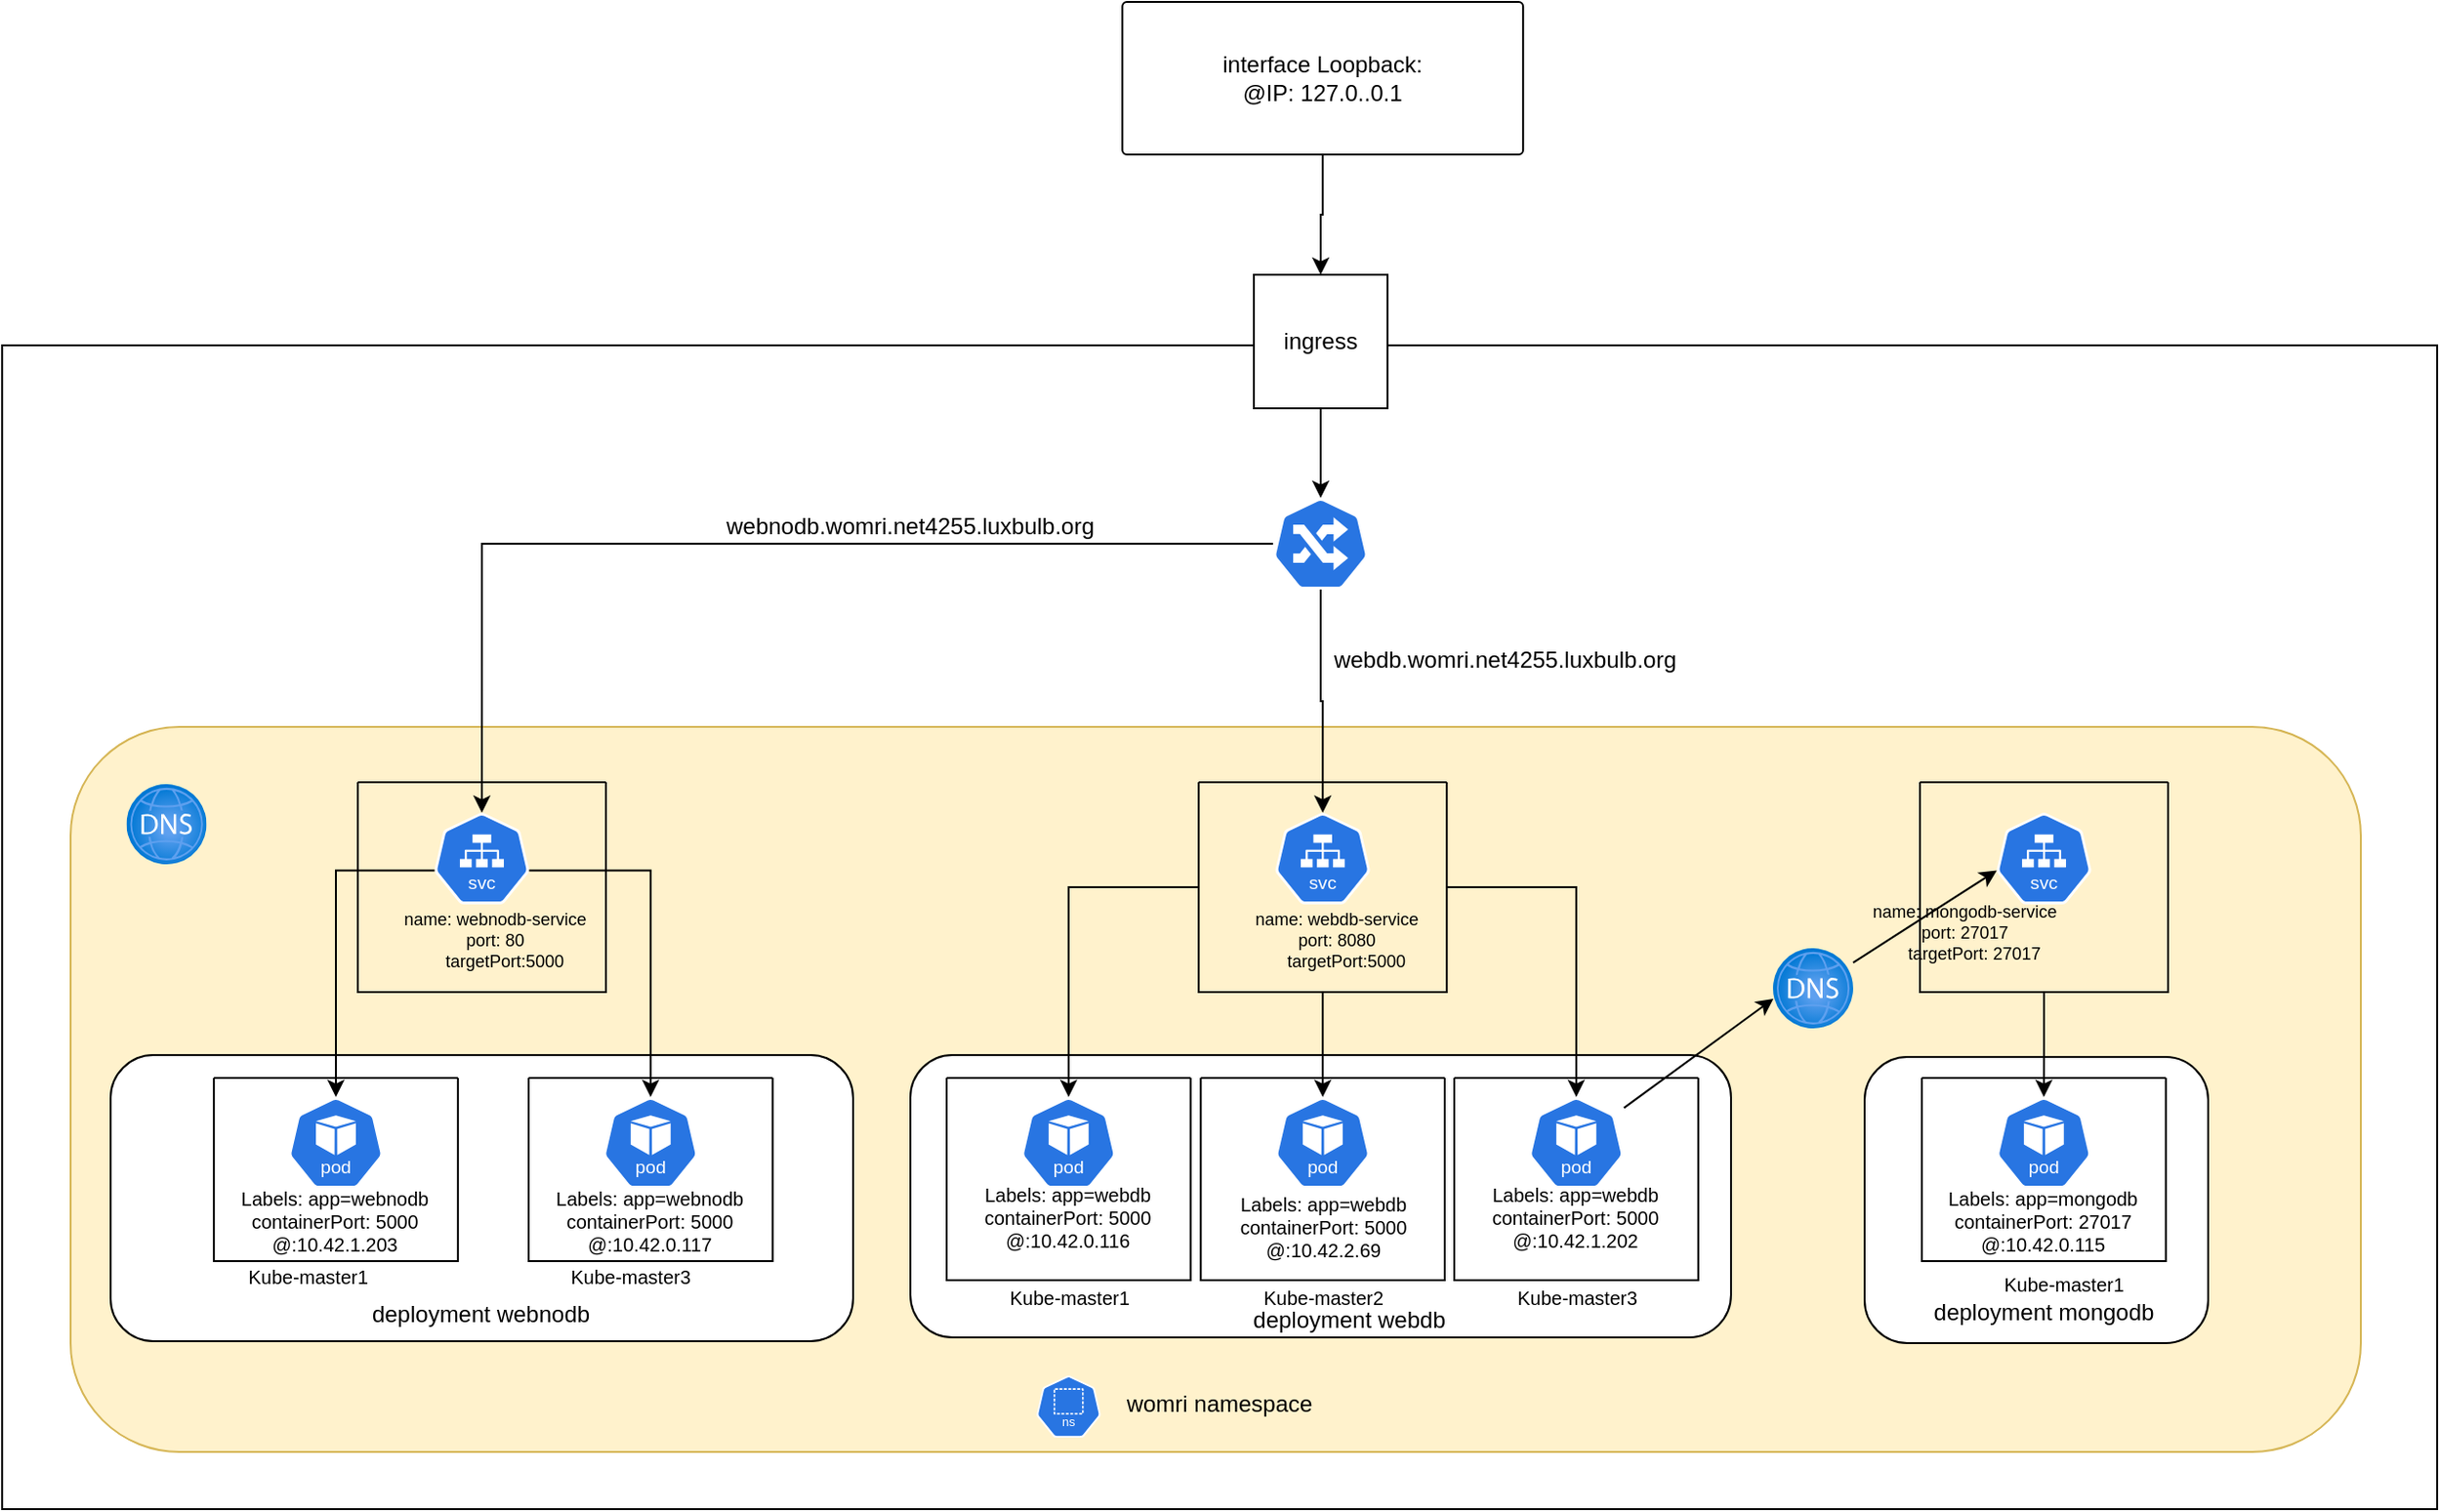 <mxfile version="26.0.6">
  <diagram name="Page-1" id="VGRE9XAm4ebTaFkSzv2c">
    <mxGraphModel dx="1774" dy="703" grid="1" gridSize="10" guides="1" tooltips="1" connect="1" arrows="1" fold="1" page="1" pageScale="1" pageWidth="827" pageHeight="1169" math="0" shadow="0">
      <root>
        <mxCell id="0" />
        <mxCell id="1" parent="0" />
        <mxCell id="NJ8k7pqyAerXRgGE-ooP-31" value="" style="rounded=0;whiteSpace=wrap;html=1;movable=1;resizable=1;rotatable=1;deletable=1;editable=1;locked=0;connectable=1;" parent="1" vertex="1">
          <mxGeometry x="204.12" y="940" width="1275.88" height="610" as="geometry" />
        </mxCell>
        <mxCell id="NJ8k7pqyAerXRgGE-ooP-50" value="" style="rounded=1;whiteSpace=wrap;html=1;fillColor=#fff2cc;strokeColor=#d6b656;" parent="1" vertex="1">
          <mxGeometry x="240" y="1140" width="1200" height="380" as="geometry" />
        </mxCell>
        <mxCell id="NJ8k7pqyAerXRgGE-ooP-42" value="" style="rounded=1;whiteSpace=wrap;html=1;" parent="1" vertex="1">
          <mxGeometry x="260.95" y="1312" width="389.05" height="150" as="geometry" />
        </mxCell>
        <mxCell id="lyOGxX3GUmgtbrkiLBmO-42" style="edgeStyle=orthogonalEdgeStyle;rounded=0;orthogonalLoop=1;jettySize=auto;html=1;exitX=0.5;exitY=1;exitDx=0;exitDy=0;entryX=0.5;entryY=0;entryDx=0;entryDy=0;" parent="1" source="NJ8k7pqyAerXRgGE-ooP-2" target="NJ8k7pqyAerXRgGE-ooP-14" edge="1">
          <mxGeometry relative="1" as="geometry" />
        </mxCell>
        <mxCell id="NJ8k7pqyAerXRgGE-ooP-2" value="interface Loopback:&lt;div&gt;@IP: 127.0..0.1&lt;/div&gt;" style="rounded=1;whiteSpace=wrap;html=1;arcSize=3;" parent="1" vertex="1">
          <mxGeometry x="791.08" y="760" width="210" height="80" as="geometry" />
        </mxCell>
        <mxCell id="NJ8k7pqyAerXRgGE-ooP-10" value="" style="swimlane;startSize=0;" parent="1" vertex="1">
          <mxGeometry x="390.48" y="1169" width="130" height="110" as="geometry" />
        </mxCell>
        <mxCell id="NJ8k7pqyAerXRgGE-ooP-22" value="" style="aspect=fixed;sketch=0;html=1;dashed=0;whitespace=wrap;verticalLabelPosition=bottom;verticalAlign=top;fillColor=#2875E2;strokeColor=#ffffff;points=[[0.005,0.63,0],[0.1,0.2,0],[0.9,0.2,0],[0.5,0,0],[0.995,0.63,0],[0.72,0.99,0],[0.5,1,0],[0.28,0.99,0]];shape=mxgraph.kubernetes.icon2;kubernetesLabel=1;prIcon=svc" parent="NJ8k7pqyAerXRgGE-ooP-10" vertex="1">
          <mxGeometry x="40.003" y="16" width="50" height="48" as="geometry" />
        </mxCell>
        <mxCell id="NJ8k7pqyAerXRgGE-ooP-34" value="&lt;div&gt;name:&amp;nbsp;webnodb-service&lt;/div&gt;&lt;div&gt;port: 80&lt;/div&gt;&lt;div&gt;&amp;nbsp; &amp;nbsp; targetPort:5000&lt;/div&gt;" style="text;strokeColor=none;align=center;fillColor=none;html=1;verticalAlign=middle;whiteSpace=wrap;rounded=0;fontSize=9;" parent="NJ8k7pqyAerXRgGE-ooP-10" vertex="1">
          <mxGeometry x="19.92" y="68" width="105.08" height="30" as="geometry" />
        </mxCell>
        <mxCell id="lyOGxX3GUmgtbrkiLBmO-43" style="edgeStyle=orthogonalEdgeStyle;rounded=0;orthogonalLoop=1;jettySize=auto;html=1;exitX=0.5;exitY=1;exitDx=0;exitDy=0;" parent="1" source="NJ8k7pqyAerXRgGE-ooP-14" target="lyOGxX3GUmgtbrkiLBmO-41" edge="1">
          <mxGeometry relative="1" as="geometry" />
        </mxCell>
        <mxCell id="NJ8k7pqyAerXRgGE-ooP-14" value="ingress" style="whiteSpace=wrap;html=1;aspect=fixed;" parent="1" vertex="1">
          <mxGeometry x="860" y="903" width="70" height="70" as="geometry" />
        </mxCell>
        <mxCell id="NJ8k7pqyAerXRgGE-ooP-28" value="" style="swimlane;startSize=0;fontStyle=0" parent="1" vertex="1">
          <mxGeometry x="315.077" y="1324" width="127.84" height="96" as="geometry" />
        </mxCell>
        <mxCell id="NJ8k7pqyAerXRgGE-ooP-24" value="" style="aspect=fixed;sketch=0;html=1;dashed=0;whitespace=wrap;verticalLabelPosition=bottom;verticalAlign=top;fillColor=#2875E2;strokeColor=#ffffff;points=[[0.005,0.63,0],[0.1,0.2,0],[0.9,0.2,0],[0.5,0,0],[0.995,0.63,0],[0.72,0.99,0],[0.5,1,0],[0.28,0.99,0]];shape=mxgraph.kubernetes.icon2;kubernetesLabel=1;prIcon=pod" parent="NJ8k7pqyAerXRgGE-ooP-28" vertex="1">
          <mxGeometry x="38.923" y="10" width="50" height="48" as="geometry" />
        </mxCell>
        <mxCell id="NJ8k7pqyAerXRgGE-ooP-32" value="" style="aspect=fixed;sketch=0;html=1;dashed=0;whitespace=wrap;verticalLabelPosition=bottom;verticalAlign=top;fillColor=#2875E2;strokeColor=#ffffff;points=[[0.005,0.63,0],[0.1,0.2,0],[0.9,0.2,0],[0.5,0,0],[0.995,0.63,0],[0.72,0.99,0],[0.5,1,0],[0.28,0.99,0]];shape=mxgraph.kubernetes.icon2;kubernetesLabel=1;prIcon=ns" parent="1" vertex="1">
          <mxGeometry x="745.96" y="1480" width="33.92" height="32.56" as="geometry" />
        </mxCell>
        <mxCell id="NJ8k7pqyAerXRgGE-ooP-33" value="womri namespace" style="text;strokeColor=none;align=center;fillColor=none;html=1;verticalAlign=middle;whiteSpace=wrap;rounded=0;" parent="1" vertex="1">
          <mxGeometry x="782.06" y="1480" width="120" height="30" as="geometry" />
        </mxCell>
        <mxCell id="NJ8k7pqyAerXRgGE-ooP-37" value="&lt;div&gt;&lt;div&gt;Labels:&amp;nbsp;app=webnodb&lt;/div&gt;&lt;/div&gt;containerPort: 5000&lt;div&gt;@:10.42.1.203&lt;/div&gt;" style="text;strokeColor=none;align=center;fillColor=none;html=1;verticalAlign=middle;whiteSpace=wrap;rounded=0;fontSize=10;" parent="1" vertex="1">
          <mxGeometry x="323.49" y="1384" width="111.01" height="30" as="geometry" />
        </mxCell>
        <mxCell id="NJ8k7pqyAerXRgGE-ooP-38" value="" style="image;aspect=fixed;html=1;points=[];align=center;fontSize=12;image=img/lib/azure2/networking/DNS_Zones.svg;" parent="1" vertex="1">
          <mxGeometry x="269.25" y="1170" width="42" height="42" as="geometry" />
        </mxCell>
        <mxCell id="NJ8k7pqyAerXRgGE-ooP-43" value="deployment&amp;nbsp;webnodb" style="text;strokeColor=none;align=center;fillColor=none;html=1;verticalAlign=middle;whiteSpace=wrap;rounded=0;rotation=0;" parent="1" vertex="1">
          <mxGeometry x="425.48" y="1433" width="60" height="30" as="geometry" />
        </mxCell>
        <mxCell id="NJ8k7pqyAerXRgGE-ooP-45" value="" style="swimlane;startSize=0;fontStyle=0" parent="1" vertex="1">
          <mxGeometry x="479.997" y="1324" width="127.84" height="96" as="geometry" />
        </mxCell>
        <mxCell id="NJ8k7pqyAerXRgGE-ooP-46" value="" style="aspect=fixed;sketch=0;html=1;dashed=0;whitespace=wrap;verticalLabelPosition=bottom;verticalAlign=top;fillColor=#2875E2;strokeColor=#ffffff;points=[[0.005,0.63,0],[0.1,0.2,0],[0.9,0.2,0],[0.5,0,0],[0.995,0.63,0],[0.72,0.99,0],[0.5,1,0],[0.28,0.99,0]];shape=mxgraph.kubernetes.icon2;kubernetesLabel=1;prIcon=pod" parent="NJ8k7pqyAerXRgGE-ooP-45" vertex="1">
          <mxGeometry x="38.923" y="10" width="50" height="48" as="geometry" />
        </mxCell>
        <mxCell id="NJ8k7pqyAerXRgGE-ooP-47" value="&lt;div&gt;Labels:&amp;nbsp;app=webnodb&lt;/div&gt;containerPort: 5000&lt;div&gt;@:10.42.0.117&lt;/div&gt;" style="text;strokeColor=none;align=center;fillColor=none;html=1;verticalAlign=middle;whiteSpace=wrap;rounded=0;fontSize=10;" parent="NJ8k7pqyAerXRgGE-ooP-45" vertex="1">
          <mxGeometry x="8.413" y="60" width="111.01" height="30" as="geometry" />
        </mxCell>
        <mxCell id="NJ8k7pqyAerXRgGE-ooP-48" style="edgeStyle=orthogonalEdgeStyle;rounded=0;orthogonalLoop=1;jettySize=auto;html=1;exitX=0.995;exitY=0.63;exitDx=0;exitDy=0;exitPerimeter=0;" parent="1" source="NJ8k7pqyAerXRgGE-ooP-22" target="NJ8k7pqyAerXRgGE-ooP-46" edge="1">
          <mxGeometry relative="1" as="geometry" />
        </mxCell>
        <mxCell id="NJ8k7pqyAerXRgGE-ooP-49" style="edgeStyle=orthogonalEdgeStyle;rounded=0;orthogonalLoop=1;jettySize=auto;html=1;exitX=0.005;exitY=0.63;exitDx=0;exitDy=0;exitPerimeter=0;entryX=0.5;entryY=0;entryDx=0;entryDy=0;entryPerimeter=0;" parent="1" source="NJ8k7pqyAerXRgGE-ooP-22" target="NJ8k7pqyAerXRgGE-ooP-24" edge="1">
          <mxGeometry relative="1" as="geometry" />
        </mxCell>
        <mxCell id="lyOGxX3GUmgtbrkiLBmO-2" value="" style="swimlane;startSize=0;" parent="1" vertex="1">
          <mxGeometry x="831.08" y="1169" width="130" height="110" as="geometry" />
        </mxCell>
        <mxCell id="lyOGxX3GUmgtbrkiLBmO-3" value="" style="aspect=fixed;sketch=0;html=1;dashed=0;whitespace=wrap;verticalLabelPosition=bottom;verticalAlign=top;fillColor=#2875E2;strokeColor=#ffffff;points=[[0.005,0.63,0],[0.1,0.2,0],[0.9,0.2,0],[0.5,0,0],[0.995,0.63,0],[0.72,0.99,0],[0.5,1,0],[0.28,0.99,0]];shape=mxgraph.kubernetes.icon2;kubernetesLabel=1;prIcon=svc" parent="lyOGxX3GUmgtbrkiLBmO-2" vertex="1">
          <mxGeometry x="40.003" y="16" width="50" height="48" as="geometry" />
        </mxCell>
        <mxCell id="lyOGxX3GUmgtbrkiLBmO-4" value="&lt;div&gt;name:&amp;nbsp;webdb-service&lt;/div&gt;&lt;div&gt;port: 8080&lt;/div&gt;&lt;div&gt;&amp;nbsp; &amp;nbsp; targetPort:5000&lt;/div&gt;" style="text;strokeColor=none;align=center;fillColor=none;html=1;verticalAlign=middle;whiteSpace=wrap;rounded=0;fontSize=9;" parent="lyOGxX3GUmgtbrkiLBmO-2" vertex="1">
          <mxGeometry x="19.92" y="68" width="105.08" height="30" as="geometry" />
        </mxCell>
        <mxCell id="lyOGxX3GUmgtbrkiLBmO-5" value="" style="swimlane;startSize=0;" parent="1" vertex="1">
          <mxGeometry x="1209" y="1169" width="130" height="110" as="geometry" />
        </mxCell>
        <mxCell id="lyOGxX3GUmgtbrkiLBmO-6" value="" style="aspect=fixed;sketch=0;html=1;dashed=0;whitespace=wrap;verticalLabelPosition=bottom;verticalAlign=top;fillColor=#2875E2;strokeColor=#ffffff;points=[[0.005,0.63,0],[0.1,0.2,0],[0.9,0.2,0],[0.5,0,0],[0.995,0.63,0],[0.72,0.99,0],[0.5,1,0],[0.28,0.99,0]];shape=mxgraph.kubernetes.icon2;kubernetesLabel=1;prIcon=svc" parent="lyOGxX3GUmgtbrkiLBmO-5" vertex="1">
          <mxGeometry x="40.003" y="16" width="50" height="48" as="geometry" />
        </mxCell>
        <mxCell id="lyOGxX3GUmgtbrkiLBmO-7" value="&lt;div&gt;name: mongodb-service&lt;/div&gt;&lt;div&gt;port:&amp;nbsp;27017&lt;/div&gt;&lt;div&gt;&amp;nbsp; &amp;nbsp; targetPort:&amp;nbsp;27017&lt;/div&gt;" style="text;strokeColor=none;align=center;fillColor=none;html=1;verticalAlign=middle;whiteSpace=wrap;rounded=0;fontSize=9;" parent="lyOGxX3GUmgtbrkiLBmO-5" vertex="1">
          <mxGeometry x="-29" y="64" width="105.08" height="30" as="geometry" />
        </mxCell>
        <mxCell id="lyOGxX3GUmgtbrkiLBmO-12" value="" style="rounded=1;whiteSpace=wrap;html=1;" parent="1" vertex="1">
          <mxGeometry x="680" y="1312" width="430" height="148" as="geometry" />
        </mxCell>
        <mxCell id="lyOGxX3GUmgtbrkiLBmO-13" value="deployment&amp;nbsp;webdb" style="text;strokeColor=none;align=center;fillColor=none;html=1;verticalAlign=middle;whiteSpace=wrap;rounded=0;rotation=0;" parent="1" vertex="1">
          <mxGeometry x="880" y="1440" width="60" height="22" as="geometry" />
        </mxCell>
        <mxCell id="lyOGxX3GUmgtbrkiLBmO-15" value="" style="swimlane;startSize=0;fontStyle=0" parent="1" vertex="1">
          <mxGeometry x="699" y="1324" width="127.84" height="106" as="geometry" />
        </mxCell>
        <mxCell id="lyOGxX3GUmgtbrkiLBmO-16" value="" style="aspect=fixed;sketch=0;html=1;dashed=0;whitespace=wrap;verticalLabelPosition=bottom;verticalAlign=top;fillColor=#2875E2;strokeColor=#ffffff;points=[[0.005,0.63,0],[0.1,0.2,0],[0.9,0.2,0],[0.5,0,0],[0.995,0.63,0],[0.72,0.99,0],[0.5,1,0],[0.28,0.99,0]];shape=mxgraph.kubernetes.icon2;kubernetesLabel=1;prIcon=pod" parent="lyOGxX3GUmgtbrkiLBmO-15" vertex="1">
          <mxGeometry x="38.923" y="10" width="50" height="48" as="geometry" />
        </mxCell>
        <mxCell id="lyOGxX3GUmgtbrkiLBmO-17" value="&lt;div&gt;&lt;div&gt;Labels:&amp;nbsp;app=webdb&lt;/div&gt;&lt;/div&gt;containerPort: 5000&lt;div&gt;@:10.42.0.116&lt;/div&gt;" style="text;strokeColor=none;align=center;fillColor=none;html=1;verticalAlign=middle;whiteSpace=wrap;rounded=0;fontSize=10;" parent="lyOGxX3GUmgtbrkiLBmO-15" vertex="1">
          <mxGeometry x="8.413" y="58" width="111.01" height="30" as="geometry" />
        </mxCell>
        <mxCell id="lyOGxX3GUmgtbrkiLBmO-18" value="" style="swimlane;startSize=0;fontStyle=0" parent="1" vertex="1">
          <mxGeometry x="832.16" y="1324" width="127.84" height="106" as="geometry" />
        </mxCell>
        <mxCell id="lyOGxX3GUmgtbrkiLBmO-19" value="" style="aspect=fixed;sketch=0;html=1;dashed=0;whitespace=wrap;verticalLabelPosition=bottom;verticalAlign=top;fillColor=#2875E2;strokeColor=#ffffff;points=[[0.005,0.63,0],[0.1,0.2,0],[0.9,0.2,0],[0.5,0,0],[0.995,0.63,0],[0.72,0.99,0],[0.5,1,0],[0.28,0.99,0]];shape=mxgraph.kubernetes.icon2;kubernetesLabel=1;prIcon=pod" parent="lyOGxX3GUmgtbrkiLBmO-18" vertex="1">
          <mxGeometry x="38.923" y="10" width="50" height="48" as="geometry" />
        </mxCell>
        <mxCell id="lyOGxX3GUmgtbrkiLBmO-22" value="&lt;div&gt;Labels:&amp;nbsp;app=webdb&lt;/div&gt;containerPort: 5000&lt;div&gt;@:10.42.2.69&lt;/div&gt;" style="text;strokeColor=none;align=center;fillColor=none;html=1;verticalAlign=middle;whiteSpace=wrap;rounded=0;fontSize=10;" parent="lyOGxX3GUmgtbrkiLBmO-18" vertex="1">
          <mxGeometry x="8.41" y="66" width="111.01" height="24" as="geometry" />
        </mxCell>
        <mxCell id="lyOGxX3GUmgtbrkiLBmO-20" value="" style="swimlane;startSize=0;fontStyle=0" parent="1" vertex="1">
          <mxGeometry x="965" y="1324" width="127.84" height="106" as="geometry" />
        </mxCell>
        <mxCell id="lyOGxX3GUmgtbrkiLBmO-21" value="" style="aspect=fixed;sketch=0;html=1;dashed=0;whitespace=wrap;verticalLabelPosition=bottom;verticalAlign=top;fillColor=#2875E2;strokeColor=#ffffff;points=[[0.005,0.63,0],[0.1,0.2,0],[0.9,0.2,0],[0.5,0,0],[0.995,0.63,0],[0.72,0.99,0],[0.5,1,0],[0.28,0.99,0]];shape=mxgraph.kubernetes.icon2;kubernetesLabel=1;prIcon=pod" parent="lyOGxX3GUmgtbrkiLBmO-20" vertex="1">
          <mxGeometry x="38.923" y="10" width="50" height="48" as="geometry" />
        </mxCell>
        <mxCell id="lyOGxX3GUmgtbrkiLBmO-23" value="&lt;div&gt;Labels:&amp;nbsp;app=webdb&lt;/div&gt;containerPort: 5000&lt;div&gt;@:10.42.1.202&lt;/div&gt;" style="text;strokeColor=none;align=center;fillColor=none;html=1;verticalAlign=middle;whiteSpace=wrap;rounded=0;fontSize=10;" parent="lyOGxX3GUmgtbrkiLBmO-20" vertex="1">
          <mxGeometry x="8.41" y="58" width="111.01" height="30" as="geometry" />
        </mxCell>
        <mxCell id="lyOGxX3GUmgtbrkiLBmO-24" style="edgeStyle=orthogonalEdgeStyle;rounded=0;orthogonalLoop=1;jettySize=auto;html=1;entryX=0.5;entryY=0;entryDx=0;entryDy=0;entryPerimeter=0;" parent="1" source="lyOGxX3GUmgtbrkiLBmO-2" target="lyOGxX3GUmgtbrkiLBmO-16" edge="1">
          <mxGeometry relative="1" as="geometry" />
        </mxCell>
        <mxCell id="lyOGxX3GUmgtbrkiLBmO-25" style="edgeStyle=orthogonalEdgeStyle;rounded=0;orthogonalLoop=1;jettySize=auto;html=1;exitX=0.5;exitY=1;exitDx=0;exitDy=0;entryX=0.5;entryY=0;entryDx=0;entryDy=0;entryPerimeter=0;" parent="1" source="lyOGxX3GUmgtbrkiLBmO-2" target="lyOGxX3GUmgtbrkiLBmO-19" edge="1">
          <mxGeometry relative="1" as="geometry" />
        </mxCell>
        <mxCell id="lyOGxX3GUmgtbrkiLBmO-26" style="edgeStyle=orthogonalEdgeStyle;rounded=0;orthogonalLoop=1;jettySize=auto;html=1;exitX=1;exitY=0.5;exitDx=0;exitDy=0;entryX=0.5;entryY=0;entryDx=0;entryDy=0;entryPerimeter=0;" parent="1" source="lyOGxX3GUmgtbrkiLBmO-2" target="lyOGxX3GUmgtbrkiLBmO-21" edge="1">
          <mxGeometry relative="1" as="geometry" />
        </mxCell>
        <mxCell id="lyOGxX3GUmgtbrkiLBmO-27" value="" style="rounded=1;whiteSpace=wrap;html=1;" parent="1" vertex="1">
          <mxGeometry x="1180" y="1313" width="180" height="150" as="geometry" />
        </mxCell>
        <mxCell id="lyOGxX3GUmgtbrkiLBmO-28" value="deployment mongodb" style="text;strokeColor=none;align=center;fillColor=none;html=1;verticalAlign=middle;whiteSpace=wrap;rounded=0;rotation=0;" parent="1" vertex="1">
          <mxGeometry x="1208.92" y="1432" width="130" height="30" as="geometry" />
        </mxCell>
        <mxCell id="lyOGxX3GUmgtbrkiLBmO-29" value="" style="swimlane;startSize=0;fontStyle=0" parent="1" vertex="1">
          <mxGeometry x="1209.997" y="1324" width="127.84" height="96" as="geometry" />
        </mxCell>
        <mxCell id="lyOGxX3GUmgtbrkiLBmO-30" value="" style="aspect=fixed;sketch=0;html=1;dashed=0;whitespace=wrap;verticalLabelPosition=bottom;verticalAlign=top;fillColor=#2875E2;strokeColor=#ffffff;points=[[0.005,0.63,0],[0.1,0.2,0],[0.9,0.2,0],[0.5,0,0],[0.995,0.63,0],[0.72,0.99,0],[0.5,1,0],[0.28,0.99,0]];shape=mxgraph.kubernetes.icon2;kubernetesLabel=1;prIcon=pod" parent="lyOGxX3GUmgtbrkiLBmO-29" vertex="1">
          <mxGeometry x="38.923" y="10" width="50" height="48" as="geometry" />
        </mxCell>
        <mxCell id="lyOGxX3GUmgtbrkiLBmO-31" value="&lt;div&gt;Labels:&amp;nbsp;app=mongodb&lt;/div&gt;containerPort:&amp;nbsp;27017&lt;div&gt;@:10.42.0.115&lt;/div&gt;" style="text;strokeColor=none;align=center;fillColor=none;html=1;verticalAlign=middle;whiteSpace=wrap;rounded=0;fontSize=10;" parent="1" vertex="1">
          <mxGeometry x="1218.41" y="1384" width="111.01" height="30" as="geometry" />
        </mxCell>
        <mxCell id="lyOGxX3GUmgtbrkiLBmO-32" style="edgeStyle=orthogonalEdgeStyle;rounded=0;orthogonalLoop=1;jettySize=auto;html=1;exitX=0.5;exitY=1;exitDx=0;exitDy=0;entryX=0.5;entryY=0;entryDx=0;entryDy=0;entryPerimeter=0;" parent="1" source="lyOGxX3GUmgtbrkiLBmO-5" target="lyOGxX3GUmgtbrkiLBmO-30" edge="1">
          <mxGeometry relative="1" as="geometry" />
        </mxCell>
        <mxCell id="lyOGxX3GUmgtbrkiLBmO-36" style="rounded=0;orthogonalLoop=1;jettySize=auto;html=1;entryX=0.005;entryY=0.63;entryDx=0;entryDy=0;entryPerimeter=0;" parent="1" source="lyOGxX3GUmgtbrkiLBmO-37" target="lyOGxX3GUmgtbrkiLBmO-6" edge="1">
          <mxGeometry relative="1" as="geometry" />
        </mxCell>
        <mxCell id="lyOGxX3GUmgtbrkiLBmO-38" value="" style="rounded=0;orthogonalLoop=1;jettySize=auto;html=1;entryX=0.005;entryY=0.63;entryDx=0;entryDy=0;entryPerimeter=0;" parent="1" source="lyOGxX3GUmgtbrkiLBmO-21" target="lyOGxX3GUmgtbrkiLBmO-37" edge="1">
          <mxGeometry relative="1" as="geometry">
            <mxPoint x="1054" y="1342" as="sourcePoint" />
            <mxPoint x="1249" y="1215" as="targetPoint" />
          </mxGeometry>
        </mxCell>
        <mxCell id="lyOGxX3GUmgtbrkiLBmO-37" value="" style="image;aspect=fixed;html=1;points=[];align=center;fontSize=12;image=img/lib/azure2/networking/DNS_Zones.svg;" parent="1" vertex="1">
          <mxGeometry x="1132" y="1256" width="42" height="42" as="geometry" />
        </mxCell>
        <mxCell id="lyOGxX3GUmgtbrkiLBmO-41" value="" style="aspect=fixed;sketch=0;html=1;dashed=0;whitespace=wrap;verticalLabelPosition=bottom;verticalAlign=top;fillColor=#2875E2;strokeColor=#ffffff;points=[[0.005,0.63,0],[0.1,0.2,0],[0.9,0.2,0],[0.5,0,0],[0.995,0.63,0],[0.72,0.99,0],[0.5,1,0],[0.28,0.99,0]];shape=mxgraph.kubernetes.icon2;prIcon=ing" parent="1" vertex="1">
          <mxGeometry x="870" y="1020" width="50" height="48" as="geometry" />
        </mxCell>
        <mxCell id="lyOGxX3GUmgtbrkiLBmO-44" style="edgeStyle=orthogonalEdgeStyle;rounded=0;orthogonalLoop=1;jettySize=auto;html=1;entryX=0.5;entryY=0;entryDx=0;entryDy=0;entryPerimeter=0;" parent="1" source="lyOGxX3GUmgtbrkiLBmO-41" target="NJ8k7pqyAerXRgGE-ooP-22" edge="1">
          <mxGeometry relative="1" as="geometry" />
        </mxCell>
        <mxCell id="lyOGxX3GUmgtbrkiLBmO-45" style="edgeStyle=orthogonalEdgeStyle;rounded=0;orthogonalLoop=1;jettySize=auto;html=1;exitX=0.5;exitY=1;exitDx=0;exitDy=0;exitPerimeter=0;entryX=0.5;entryY=0;entryDx=0;entryDy=0;entryPerimeter=0;" parent="1" source="lyOGxX3GUmgtbrkiLBmO-41" target="lyOGxX3GUmgtbrkiLBmO-3" edge="1">
          <mxGeometry relative="1" as="geometry" />
        </mxCell>
        <mxCell id="lyOGxX3GUmgtbrkiLBmO-46" value="webnodb.womri.net4255.luxbulb.org" style="text;strokeColor=none;align=center;fillColor=none;html=1;verticalAlign=middle;whiteSpace=wrap;rounded=0;" parent="1" vertex="1">
          <mxGeometry x="650" y="1020" width="60" height="30" as="geometry" />
        </mxCell>
        <mxCell id="lyOGxX3GUmgtbrkiLBmO-47" value="&amp;nbsp;webdb.womri.net4255.luxbulb.org" style="text;strokeColor=none;align=center;fillColor=none;html=1;verticalAlign=middle;whiteSpace=wrap;rounded=0;" parent="1" vertex="1">
          <mxGeometry x="960" y="1090" width="60" height="30" as="geometry" />
        </mxCell>
        <mxCell id="8Qxd90pJHlSOVI8jH0n3-6" value="&lt;div&gt;&lt;div&gt;Kube-master1&lt;/div&gt;&lt;/div&gt;" style="text;strokeColor=none;align=center;fillColor=none;html=1;verticalAlign=middle;whiteSpace=wrap;rounded=0;fontSize=10;" vertex="1" parent="1">
          <mxGeometry x="311.25" y="1423" width="106.51" height="10" as="geometry" />
        </mxCell>
        <mxCell id="8Qxd90pJHlSOVI8jH0n3-7" value="&lt;div&gt;&lt;div&gt;Kube-master3&lt;/div&gt;&lt;/div&gt;" style="text;strokeColor=none;align=center;fillColor=none;html=1;verticalAlign=middle;whiteSpace=wrap;rounded=0;fontSize=10;" vertex="1" parent="1">
          <mxGeometry x="480" y="1423" width="106.51" height="10" as="geometry" />
        </mxCell>
        <mxCell id="8Qxd90pJHlSOVI8jH0n3-8" value="&lt;div&gt;&lt;div&gt;Kube-master1&lt;/div&gt;&lt;/div&gt;" style="text;strokeColor=none;align=center;fillColor=none;html=1;verticalAlign=middle;whiteSpace=wrap;rounded=0;fontSize=10;" vertex="1" parent="1">
          <mxGeometry x="709.66" y="1430" width="106.51" height="17" as="geometry" />
        </mxCell>
        <mxCell id="8Qxd90pJHlSOVI8jH0n3-10" value="&lt;div&gt;&lt;div&gt;Kube-master2&lt;/div&gt;&lt;/div&gt;" style="text;strokeColor=none;align=center;fillColor=none;html=1;verticalAlign=middle;whiteSpace=wrap;rounded=0;fontSize=10;" vertex="1" parent="1">
          <mxGeometry x="842.83" y="1430" width="106.51" height="17" as="geometry" />
        </mxCell>
        <mxCell id="8Qxd90pJHlSOVI8jH0n3-12" value="&lt;div&gt;&lt;div&gt;Kube-master3&lt;/div&gt;&lt;/div&gt;" style="text;strokeColor=none;align=center;fillColor=none;html=1;verticalAlign=middle;whiteSpace=wrap;rounded=0;fontSize=10;" vertex="1" parent="1">
          <mxGeometry x="975.67" y="1430" width="106.51" height="17" as="geometry" />
        </mxCell>
        <mxCell id="8Qxd90pJHlSOVI8jH0n3-13" value="&lt;div&gt;&lt;div&gt;Kube-master1&lt;/div&gt;&lt;/div&gt;" style="text;strokeColor=none;align=center;fillColor=none;html=1;verticalAlign=middle;whiteSpace=wrap;rounded=0;fontSize=10;" vertex="1" parent="1">
          <mxGeometry x="1231.33" y="1423" width="106.51" height="17" as="geometry" />
        </mxCell>
      </root>
    </mxGraphModel>
  </diagram>
</mxfile>

